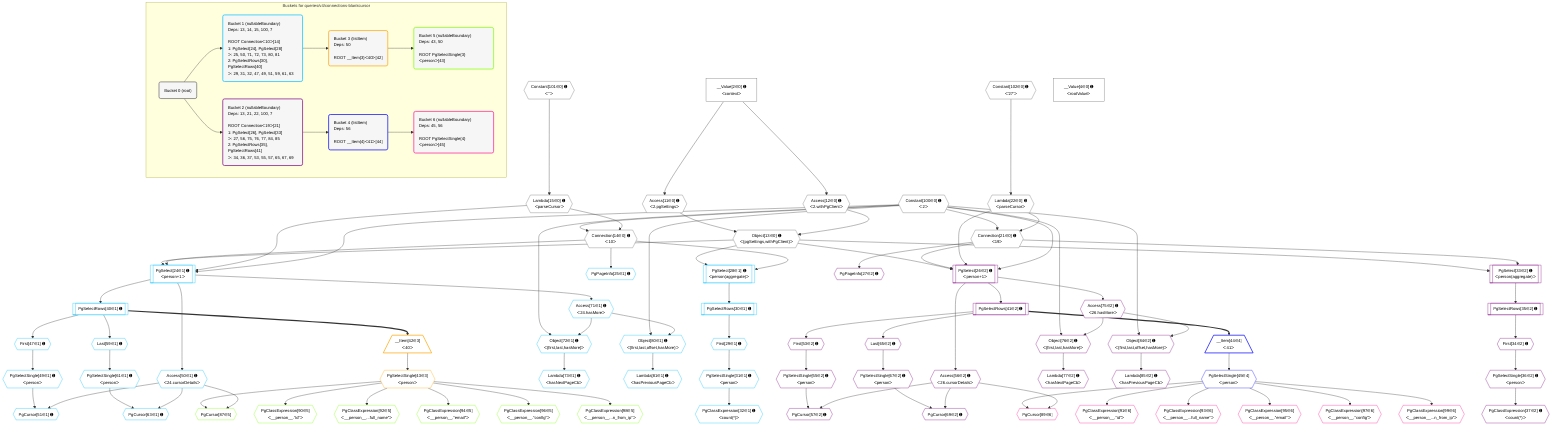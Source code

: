 %%{init: {'themeVariables': { 'fontSize': '12px'}}}%%
graph TD
    classDef path fill:#eee,stroke:#000,color:#000
    classDef plan fill:#fff,stroke-width:1px,color:#000
    classDef itemplan fill:#fff,stroke-width:2px,color:#000
    classDef unbatchedplan fill:#dff,stroke-width:1px,color:#000
    classDef sideeffectplan fill:#fcc,stroke-width:2px,color:#000
    classDef bucket fill:#f6f6f6,color:#000,stroke-width:2px,text-align:left

    subgraph "Buckets for queries/v4/connections-blankcursor"
    Bucket0("Bucket 0 (root)"):::bucket
    Bucket1("Bucket 1 (nullableBoundary)<br />Deps: 13, 14, 15, 100, 7<br /><br />ROOT Connectionᐸ10ᐳ[14]<br />1: PgSelect[24], PgSelect[28]<br />ᐳ: 25, 50, 71, 72, 73, 80, 81<br />2: PgSelectRows[30], PgSelectRows[40]<br />ᐳ: 29, 31, 32, 47, 49, 51, 59, 61, 63"):::bucket
    Bucket2("Bucket 2 (nullableBoundary)<br />Deps: 13, 21, 22, 100, 7<br /><br />ROOT Connectionᐸ19ᐳ[21]<br />1: PgSelect[26], PgSelect[33]<br />ᐳ: 27, 56, 75, 76, 77, 84, 85<br />2: PgSelectRows[35], PgSelectRows[41]<br />ᐳ: 34, 36, 37, 53, 55, 57, 65, 67, 69"):::bucket
    Bucket3("Bucket 3 (listItem)<br />Deps: 50<br /><br />ROOT __Item{3}ᐸ40ᐳ[42]"):::bucket
    Bucket4("Bucket 4 (listItem)<br />Deps: 56<br /><br />ROOT __Item{4}ᐸ41ᐳ[44]"):::bucket
    Bucket5("Bucket 5 (nullableBoundary)<br />Deps: 43, 50<br /><br />ROOT PgSelectSingle{3}ᐸpersonᐳ[43]"):::bucket
    Bucket6("Bucket 6 (nullableBoundary)<br />Deps: 45, 56<br /><br />ROOT PgSelectSingle{4}ᐸpersonᐳ[45]"):::bucket
    end
    Bucket0 --> Bucket1 & Bucket2
    Bucket1 --> Bucket3
    Bucket2 --> Bucket4
    Bucket3 --> Bucket5
    Bucket4 --> Bucket6

    %% plan dependencies
    Object13{{"Object[13∈0] ➊<br />ᐸ{pgSettings,withPgClient}ᐳ"}}:::plan
    Access11{{"Access[11∈0] ➊<br />ᐸ2.pgSettingsᐳ"}}:::plan
    Access12{{"Access[12∈0] ➊<br />ᐸ2.withPgClientᐳ"}}:::plan
    Access11 & Access12 --> Object13
    Connection14{{"Connection[14∈0] ➊<br />ᐸ10ᐳ"}}:::plan
    Constant100{{"Constant[100∈0] ➊<br />ᐸ2ᐳ"}}:::plan
    Lambda15{{"Lambda[15∈0] ➊<br />ᐸparseCursorᐳ"}}:::plan
    Constant100 & Lambda15 --> Connection14
    Connection21{{"Connection[21∈0] ➊<br />ᐸ19ᐳ"}}:::plan
    Lambda22{{"Lambda[22∈0] ➊<br />ᐸparseCursorᐳ"}}:::plan
    Constant100 & Lambda22 --> Connection21
    __Value2["__Value[2∈0] ➊<br />ᐸcontextᐳ"]:::plan
    __Value2 --> Access11
    __Value2 --> Access12
    Constant101{{"Constant[101∈0] ➊<br />ᐸ''ᐳ"}}:::plan
    Constant101 --> Lambda15
    Constant102{{"Constant[102∈0] ➊<br />ᐸ'27'ᐳ"}}:::plan
    Constant102 --> Lambda22
    __Value4["__Value[4∈0] ➊<br />ᐸrootValueᐳ"]:::plan
    PgSelect24[["PgSelect[24∈1] ➊<br />ᐸperson+1ᐳ"]]:::plan
    Object13 & Connection14 & Lambda15 & Constant100 --> PgSelect24
    Object80{{"Object[80∈1] ➊<br />ᐸ{first,last,offset,hasMore}ᐳ"}}:::plan
    Access71{{"Access[71∈1] ➊<br />ᐸ24.hasMoreᐳ"}}:::plan
    Constant100 & Access71 --> Object80
    Object72{{"Object[72∈1] ➊<br />ᐸ{first,last,hasMore}ᐳ"}}:::plan
    Constant100 & Access71 --> Object72
    PgSelect28[["PgSelect[28∈1] ➊<br />ᐸperson(aggregate)ᐳ"]]:::plan
    Object13 & Connection14 --> PgSelect28
    PgCursor51{{"PgCursor[51∈1] ➊"}}:::plan
    PgSelectSingle49{{"PgSelectSingle[49∈1] ➊<br />ᐸpersonᐳ"}}:::plan
    Access50{{"Access[50∈1] ➊<br />ᐸ24.cursorDetailsᐳ"}}:::plan
    PgSelectSingle49 & Access50 --> PgCursor51
    PgCursor63{{"PgCursor[63∈1] ➊"}}:::plan
    PgSelectSingle61{{"PgSelectSingle[61∈1] ➊<br />ᐸpersonᐳ"}}:::plan
    PgSelectSingle61 & Access50 --> PgCursor63
    PgPageInfo25{{"PgPageInfo[25∈1] ➊"}}:::plan
    Connection14 --> PgPageInfo25
    First29{{"First[29∈1] ➊"}}:::plan
    PgSelectRows30[["PgSelectRows[30∈1] ➊"]]:::plan
    PgSelectRows30 --> First29
    PgSelect28 --> PgSelectRows30
    PgSelectSingle31{{"PgSelectSingle[31∈1] ➊<br />ᐸpersonᐳ"}}:::plan
    First29 --> PgSelectSingle31
    PgClassExpression32{{"PgClassExpression[32∈1] ➊<br />ᐸcount(*)ᐳ"}}:::plan
    PgSelectSingle31 --> PgClassExpression32
    PgSelectRows40[["PgSelectRows[40∈1] ➊"]]:::plan
    PgSelect24 --> PgSelectRows40
    First47{{"First[47∈1] ➊"}}:::plan
    PgSelectRows40 --> First47
    First47 --> PgSelectSingle49
    PgSelect24 --> Access50
    Last59{{"Last[59∈1] ➊"}}:::plan
    PgSelectRows40 --> Last59
    Last59 --> PgSelectSingle61
    PgSelect24 --> Access71
    Lambda73{{"Lambda[73∈1] ➊<br />ᐸhasNextPageCbᐳ"}}:::plan
    Object72 --> Lambda73
    Lambda81{{"Lambda[81∈1] ➊<br />ᐸhasPreviousPageCbᐳ"}}:::plan
    Object80 --> Lambda81
    PgSelect26[["PgSelect[26∈2] ➊<br />ᐸperson+1ᐳ"]]:::plan
    Object13 & Connection21 & Lambda22 & Constant100 --> PgSelect26
    Object84{{"Object[84∈2] ➊<br />ᐸ{first,last,offset,hasMore}ᐳ"}}:::plan
    Access75{{"Access[75∈2] ➊<br />ᐸ26.hasMoreᐳ"}}:::plan
    Constant100 & Access75 --> Object84
    Object76{{"Object[76∈2] ➊<br />ᐸ{first,last,hasMore}ᐳ"}}:::plan
    Constant100 & Access75 --> Object76
    PgSelect33[["PgSelect[33∈2] ➊<br />ᐸperson(aggregate)ᐳ"]]:::plan
    Object13 & Connection21 --> PgSelect33
    PgCursor57{{"PgCursor[57∈2] ➊"}}:::plan
    PgSelectSingle55{{"PgSelectSingle[55∈2] ➊<br />ᐸpersonᐳ"}}:::plan
    Access56{{"Access[56∈2] ➊<br />ᐸ26.cursorDetailsᐳ"}}:::plan
    PgSelectSingle55 & Access56 --> PgCursor57
    PgCursor69{{"PgCursor[69∈2] ➊"}}:::plan
    PgSelectSingle67{{"PgSelectSingle[67∈2] ➊<br />ᐸpersonᐳ"}}:::plan
    PgSelectSingle67 & Access56 --> PgCursor69
    PgPageInfo27{{"PgPageInfo[27∈2] ➊"}}:::plan
    Connection21 --> PgPageInfo27
    First34{{"First[34∈2] ➊"}}:::plan
    PgSelectRows35[["PgSelectRows[35∈2] ➊"]]:::plan
    PgSelectRows35 --> First34
    PgSelect33 --> PgSelectRows35
    PgSelectSingle36{{"PgSelectSingle[36∈2] ➊<br />ᐸpersonᐳ"}}:::plan
    First34 --> PgSelectSingle36
    PgClassExpression37{{"PgClassExpression[37∈2] ➊<br />ᐸcount(*)ᐳ"}}:::plan
    PgSelectSingle36 --> PgClassExpression37
    PgSelectRows41[["PgSelectRows[41∈2] ➊"]]:::plan
    PgSelect26 --> PgSelectRows41
    First53{{"First[53∈2] ➊"}}:::plan
    PgSelectRows41 --> First53
    First53 --> PgSelectSingle55
    PgSelect26 --> Access56
    Last65{{"Last[65∈2] ➊"}}:::plan
    PgSelectRows41 --> Last65
    Last65 --> PgSelectSingle67
    PgSelect26 --> Access75
    Lambda77{{"Lambda[77∈2] ➊<br />ᐸhasNextPageCbᐳ"}}:::plan
    Object76 --> Lambda77
    Lambda85{{"Lambda[85∈2] ➊<br />ᐸhasPreviousPageCbᐳ"}}:::plan
    Object84 --> Lambda85
    __Item42[/"__Item[42∈3]<br />ᐸ40ᐳ"\]:::itemplan
    PgSelectRows40 ==> __Item42
    PgSelectSingle43{{"PgSelectSingle[43∈3]<br />ᐸpersonᐳ"}}:::plan
    __Item42 --> PgSelectSingle43
    __Item44[/"__Item[44∈4]<br />ᐸ41ᐳ"\]:::itemplan
    PgSelectRows41 ==> __Item44
    PgSelectSingle45{{"PgSelectSingle[45∈4]<br />ᐸpersonᐳ"}}:::plan
    __Item44 --> PgSelectSingle45
    PgCursor87{{"PgCursor[87∈5]"}}:::plan
    PgSelectSingle43 & Access50 --> PgCursor87
    PgClassExpression90{{"PgClassExpression[90∈5]<br />ᐸ__person__.”id”ᐳ"}}:::plan
    PgSelectSingle43 --> PgClassExpression90
    PgClassExpression92{{"PgClassExpression[92∈5]<br />ᐸ__person__...full_name”ᐳ"}}:::plan
    PgSelectSingle43 --> PgClassExpression92
    PgClassExpression94{{"PgClassExpression[94∈5]<br />ᐸ__person__.”email”ᐳ"}}:::plan
    PgSelectSingle43 --> PgClassExpression94
    PgClassExpression96{{"PgClassExpression[96∈5]<br />ᐸ__person__.”config”ᐳ"}}:::plan
    PgSelectSingle43 --> PgClassExpression96
    PgClassExpression98{{"PgClassExpression[98∈5]<br />ᐸ__person__...n_from_ip”ᐳ"}}:::plan
    PgSelectSingle43 --> PgClassExpression98
    PgCursor89{{"PgCursor[89∈6]"}}:::plan
    PgSelectSingle45 & Access56 --> PgCursor89
    PgClassExpression91{{"PgClassExpression[91∈6]<br />ᐸ__person__.”id”ᐳ"}}:::plan
    PgSelectSingle45 --> PgClassExpression91
    PgClassExpression93{{"PgClassExpression[93∈6]<br />ᐸ__person__...full_name”ᐳ"}}:::plan
    PgSelectSingle45 --> PgClassExpression93
    PgClassExpression95{{"PgClassExpression[95∈6]<br />ᐸ__person__.”email”ᐳ"}}:::plan
    PgSelectSingle45 --> PgClassExpression95
    PgClassExpression97{{"PgClassExpression[97∈6]<br />ᐸ__person__.”config”ᐳ"}}:::plan
    PgSelectSingle45 --> PgClassExpression97
    PgClassExpression99{{"PgClassExpression[99∈6]<br />ᐸ__person__...n_from_ip”ᐳ"}}:::plan
    PgSelectSingle45 --> PgClassExpression99

    %% define steps
    classDef bucket0 stroke:#696969
    class Bucket0,__Value2,__Value4,Access11,Access12,Object13,Connection14,Lambda15,Connection21,Lambda22,Constant100,Constant101,Constant102 bucket0
    classDef bucket1 stroke:#00bfff
    class Bucket1,PgSelect24,PgPageInfo25,PgSelect28,First29,PgSelectRows30,PgSelectSingle31,PgClassExpression32,PgSelectRows40,First47,PgSelectSingle49,Access50,PgCursor51,Last59,PgSelectSingle61,PgCursor63,Access71,Object72,Lambda73,Object80,Lambda81 bucket1
    classDef bucket2 stroke:#7f007f
    class Bucket2,PgSelect26,PgPageInfo27,PgSelect33,First34,PgSelectRows35,PgSelectSingle36,PgClassExpression37,PgSelectRows41,First53,PgSelectSingle55,Access56,PgCursor57,Last65,PgSelectSingle67,PgCursor69,Access75,Object76,Lambda77,Object84,Lambda85 bucket2
    classDef bucket3 stroke:#ffa500
    class Bucket3,__Item42,PgSelectSingle43 bucket3
    classDef bucket4 stroke:#0000ff
    class Bucket4,__Item44,PgSelectSingle45 bucket4
    classDef bucket5 stroke:#7fff00
    class Bucket5,PgCursor87,PgClassExpression90,PgClassExpression92,PgClassExpression94,PgClassExpression96,PgClassExpression98 bucket5
    classDef bucket6 stroke:#ff1493
    class Bucket6,PgCursor89,PgClassExpression91,PgClassExpression93,PgClassExpression95,PgClassExpression97,PgClassExpression99 bucket6
